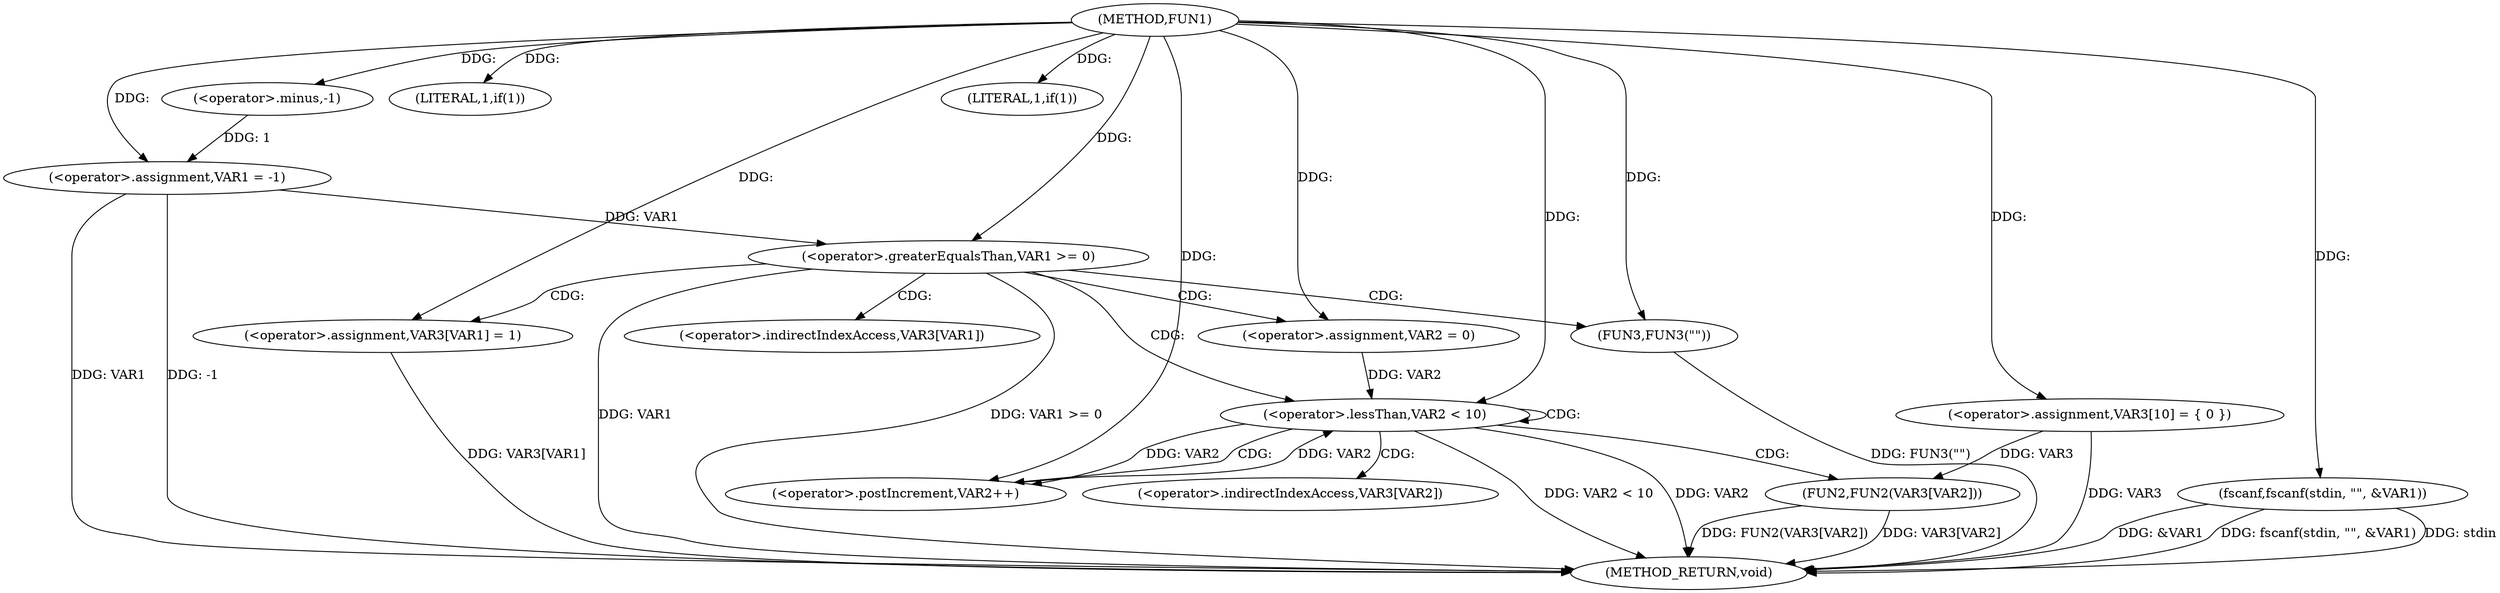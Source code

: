 digraph FUN1 {  
"1000100" [label = "(METHOD,FUN1)" ]
"1000151" [label = "(METHOD_RETURN,void)" ]
"1000103" [label = "(<operator>.assignment,VAR1 = -1)" ]
"1000105" [label = "(<operator>.minus,-1)" ]
"1000108" [label = "(LITERAL,1,if(1))" ]
"1000110" [label = "(fscanf,fscanf(stdin, \"\", &VAR1))" ]
"1000116" [label = "(LITERAL,1,if(1))" ]
"1000121" [label = "(<operator>.assignment,VAR3[10] = { 0 })" ]
"1000124" [label = "(<operator>.greaterEqualsThan,VAR1 >= 0)" ]
"1000128" [label = "(<operator>.assignment,VAR3[VAR1] = 1)" ]
"1000134" [label = "(<operator>.assignment,VAR2 = 0)" ]
"1000137" [label = "(<operator>.lessThan,VAR2 < 10)" ]
"1000140" [label = "(<operator>.postIncrement,VAR2++)" ]
"1000143" [label = "(FUN2,FUN2(VAR3[VAR2]))" ]
"1000149" [label = "(FUN3,FUN3(\"\"))" ]
"1000129" [label = "(<operator>.indirectIndexAccess,VAR3[VAR1])" ]
"1000144" [label = "(<operator>.indirectIndexAccess,VAR3[VAR2])" ]
  "1000124" -> "1000151"  [ label = "DDG: VAR1"] 
  "1000103" -> "1000151"  [ label = "DDG: VAR1"] 
  "1000103" -> "1000151"  [ label = "DDG: -1"] 
  "1000149" -> "1000151"  [ label = "DDG: FUN3(\"\")"] 
  "1000110" -> "1000151"  [ label = "DDG: stdin"] 
  "1000137" -> "1000151"  [ label = "DDG: VAR2 < 10"] 
  "1000124" -> "1000151"  [ label = "DDG: VAR1 >= 0"] 
  "1000128" -> "1000151"  [ label = "DDG: VAR3[VAR1]"] 
  "1000143" -> "1000151"  [ label = "DDG: VAR3[VAR2]"] 
  "1000110" -> "1000151"  [ label = "DDG: &VAR1"] 
  "1000110" -> "1000151"  [ label = "DDG: fscanf(stdin, \"\", &VAR1)"] 
  "1000143" -> "1000151"  [ label = "DDG: FUN2(VAR3[VAR2])"] 
  "1000121" -> "1000151"  [ label = "DDG: VAR3"] 
  "1000137" -> "1000151"  [ label = "DDG: VAR2"] 
  "1000105" -> "1000103"  [ label = "DDG: 1"] 
  "1000100" -> "1000103"  [ label = "DDG: "] 
  "1000100" -> "1000105"  [ label = "DDG: "] 
  "1000100" -> "1000108"  [ label = "DDG: "] 
  "1000100" -> "1000110"  [ label = "DDG: "] 
  "1000100" -> "1000116"  [ label = "DDG: "] 
  "1000100" -> "1000121"  [ label = "DDG: "] 
  "1000103" -> "1000124"  [ label = "DDG: VAR1"] 
  "1000100" -> "1000124"  [ label = "DDG: "] 
  "1000100" -> "1000128"  [ label = "DDG: "] 
  "1000100" -> "1000134"  [ label = "DDG: "] 
  "1000140" -> "1000137"  [ label = "DDG: VAR2"] 
  "1000134" -> "1000137"  [ label = "DDG: VAR2"] 
  "1000100" -> "1000137"  [ label = "DDG: "] 
  "1000137" -> "1000140"  [ label = "DDG: VAR2"] 
  "1000100" -> "1000140"  [ label = "DDG: "] 
  "1000121" -> "1000143"  [ label = "DDG: VAR3"] 
  "1000100" -> "1000149"  [ label = "DDG: "] 
  "1000124" -> "1000128"  [ label = "CDG: "] 
  "1000124" -> "1000137"  [ label = "CDG: "] 
  "1000124" -> "1000129"  [ label = "CDG: "] 
  "1000124" -> "1000149"  [ label = "CDG: "] 
  "1000124" -> "1000134"  [ label = "CDG: "] 
  "1000137" -> "1000143"  [ label = "CDG: "] 
  "1000137" -> "1000137"  [ label = "CDG: "] 
  "1000137" -> "1000144"  [ label = "CDG: "] 
  "1000137" -> "1000140"  [ label = "CDG: "] 
}
